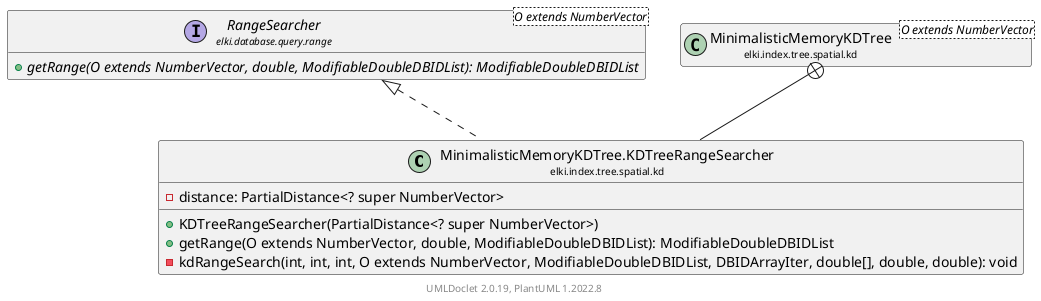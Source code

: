 @startuml
    remove .*\.(Instance|Par|Parameterizer|Factory)$
    set namespaceSeparator none
    hide empty fields
    hide empty methods

    class "<size:14>MinimalisticMemoryKDTree.KDTreeRangeSearcher\n<size:10>elki.index.tree.spatial.kd" as elki.index.tree.spatial.kd.MinimalisticMemoryKDTree.KDTreeRangeSearcher [[MinimalisticMemoryKDTree.KDTreeRangeSearcher.html]] {
        -distance: PartialDistance<? super NumberVector>
        +KDTreeRangeSearcher(PartialDistance<? super NumberVector>)
        +getRange(O extends NumberVector, double, ModifiableDoubleDBIDList): ModifiableDoubleDBIDList
        -kdRangeSearch(int, int, int, O extends NumberVector, ModifiableDoubleDBIDList, DBIDArrayIter, double[], double, double): void
    }

    interface "<size:14>RangeSearcher\n<size:10>elki.database.query.range" as elki.database.query.range.RangeSearcher<O extends NumberVector> [[../../../../database/query/range/RangeSearcher.html]] {
        {abstract} +getRange(O extends NumberVector, double, ModifiableDoubleDBIDList): ModifiableDoubleDBIDList
    }
    class "<size:14>MinimalisticMemoryKDTree\n<size:10>elki.index.tree.spatial.kd" as elki.index.tree.spatial.kd.MinimalisticMemoryKDTree<O extends NumberVector> [[MinimalisticMemoryKDTree.html]]

    elki.database.query.range.RangeSearcher <|.. elki.index.tree.spatial.kd.MinimalisticMemoryKDTree.KDTreeRangeSearcher
    elki.index.tree.spatial.kd.MinimalisticMemoryKDTree +-- elki.index.tree.spatial.kd.MinimalisticMemoryKDTree.KDTreeRangeSearcher

    center footer UMLDoclet 2.0.19, PlantUML 1.2022.8
@enduml

